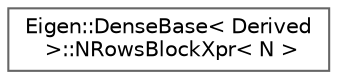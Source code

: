 digraph "Graphical Class Hierarchy"
{
 // LATEX_PDF_SIZE
  bgcolor="transparent";
  edge [fontname=Helvetica,fontsize=10,labelfontname=Helvetica,labelfontsize=10];
  node [fontname=Helvetica,fontsize=10,shape=box,height=0.2,width=0.4];
  rankdir="LR";
  Node0 [id="Node000000",label="Eigen::DenseBase\< Derived\l \>::NRowsBlockXpr\< N \>",height=0.2,width=0.4,color="grey40", fillcolor="white", style="filled",URL="$structEigen_1_1DenseBase_1_1NRowsBlockXpr.html",tooltip=" "];
}

